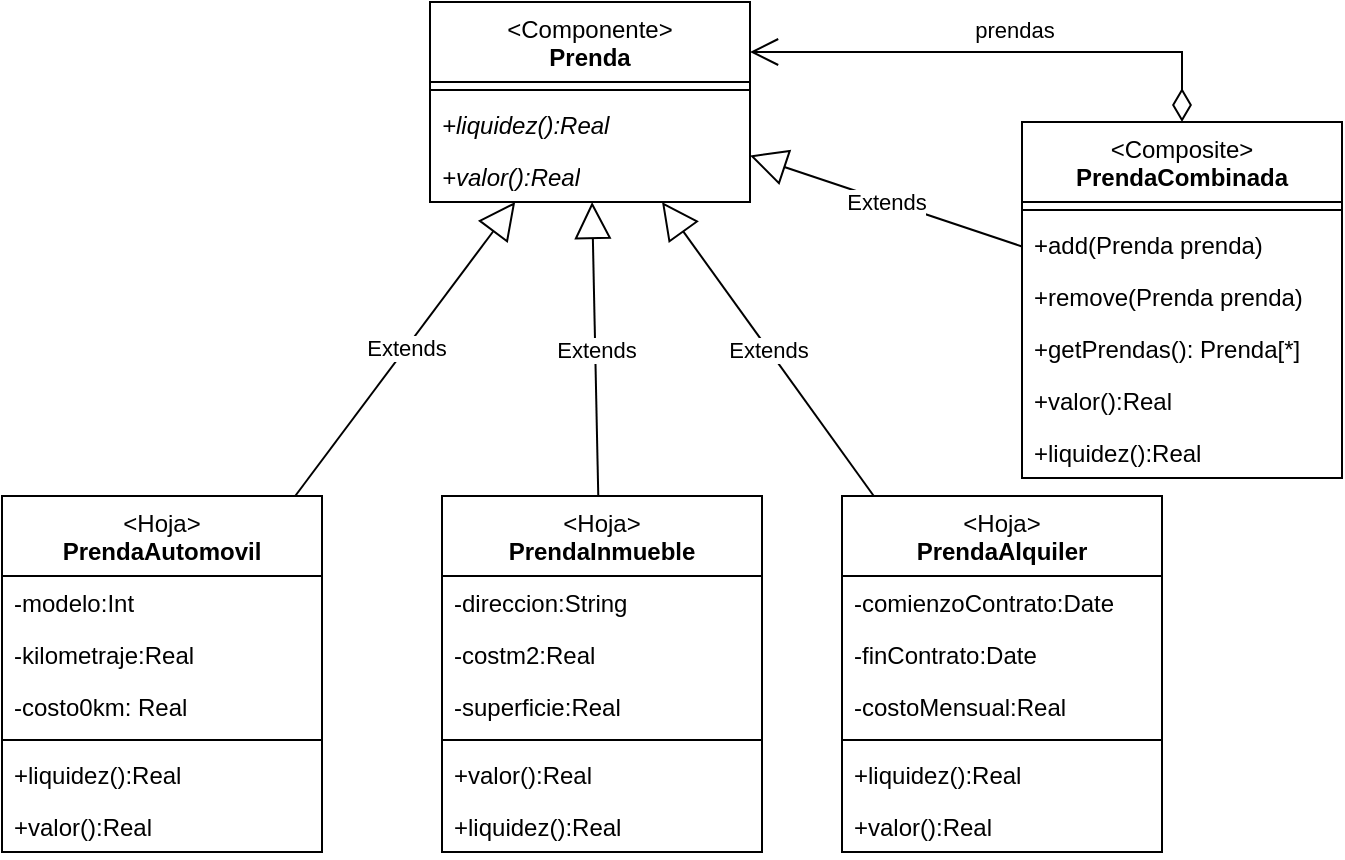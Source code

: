 <mxfile version="26.2.14">
  <diagram name="Página-1" id="3COqWzeirrXhM82AAY_h">
    <mxGraphModel dx="1281" dy="535" grid="1" gridSize="10" guides="1" tooltips="1" connect="1" arrows="1" fold="1" page="1" pageScale="1" pageWidth="827" pageHeight="1169" math="0" shadow="0">
      <root>
        <mxCell id="0" />
        <mxCell id="1" parent="0" />
        <mxCell id="4pZjYHKAmYX6HM7Lzdpl-1" value="&lt;span style=&quot;font-weight: 400;&quot;&gt;&amp;lt;Hoja&amp;gt;&lt;/span&gt;&lt;br&gt;PrendaAlquiler" style="swimlane;fontStyle=1;align=center;verticalAlign=top;childLayout=stackLayout;horizontal=1;startSize=40;horizontalStack=0;resizeParent=1;resizeParentMax=0;resizeLast=0;collapsible=1;marginBottom=0;whiteSpace=wrap;html=1;" vertex="1" parent="1">
          <mxGeometry x="540" y="407" width="160" height="178" as="geometry" />
        </mxCell>
        <mxCell id="4pZjYHKAmYX6HM7Lzdpl-44" value="-comienzoContrato:Date" style="text;strokeColor=none;fillColor=none;align=left;verticalAlign=top;spacingLeft=4;spacingRight=4;overflow=hidden;rotatable=0;points=[[0,0.5],[1,0.5]];portConstraint=eastwest;whiteSpace=wrap;html=1;fontStyle=0" vertex="1" parent="4pZjYHKAmYX6HM7Lzdpl-1">
          <mxGeometry y="40" width="160" height="26" as="geometry" />
        </mxCell>
        <mxCell id="4pZjYHKAmYX6HM7Lzdpl-45" value="-finContrato:Date" style="text;strokeColor=none;fillColor=none;align=left;verticalAlign=top;spacingLeft=4;spacingRight=4;overflow=hidden;rotatable=0;points=[[0,0.5],[1,0.5]];portConstraint=eastwest;whiteSpace=wrap;html=1;fontStyle=0" vertex="1" parent="4pZjYHKAmYX6HM7Lzdpl-1">
          <mxGeometry y="66" width="160" height="26" as="geometry" />
        </mxCell>
        <mxCell id="4pZjYHKAmYX6HM7Lzdpl-46" value="-costoMensual:Real" style="text;strokeColor=none;fillColor=none;align=left;verticalAlign=top;spacingLeft=4;spacingRight=4;overflow=hidden;rotatable=0;points=[[0,0.5],[1,0.5]];portConstraint=eastwest;whiteSpace=wrap;html=1;fontStyle=0" vertex="1" parent="4pZjYHKAmYX6HM7Lzdpl-1">
          <mxGeometry y="92" width="160" height="26" as="geometry" />
        </mxCell>
        <mxCell id="4pZjYHKAmYX6HM7Lzdpl-3" value="" style="line;strokeWidth=1;fillColor=none;align=left;verticalAlign=middle;spacingTop=-1;spacingLeft=3;spacingRight=3;rotatable=0;labelPosition=right;points=[];portConstraint=eastwest;strokeColor=inherit;" vertex="1" parent="4pZjYHKAmYX6HM7Lzdpl-1">
          <mxGeometry y="118" width="160" height="8" as="geometry" />
        </mxCell>
        <mxCell id="4pZjYHKAmYX6HM7Lzdpl-31" value="+liquidez():Real" style="text;strokeColor=none;fillColor=none;align=left;verticalAlign=top;spacingLeft=4;spacingRight=4;overflow=hidden;rotatable=0;points=[[0,0.5],[1,0.5]];portConstraint=eastwest;whiteSpace=wrap;html=1;fontStyle=0" vertex="1" parent="4pZjYHKAmYX6HM7Lzdpl-1">
          <mxGeometry y="126" width="160" height="26" as="geometry" />
        </mxCell>
        <mxCell id="4pZjYHKAmYX6HM7Lzdpl-32" value="+valor():Real" style="text;strokeColor=none;fillColor=none;align=left;verticalAlign=top;spacingLeft=4;spacingRight=4;overflow=hidden;rotatable=0;points=[[0,0.5],[1,0.5]];portConstraint=eastwest;whiteSpace=wrap;html=1;fontStyle=0" vertex="1" parent="4pZjYHKAmYX6HM7Lzdpl-1">
          <mxGeometry y="152" width="160" height="26" as="geometry" />
        </mxCell>
        <mxCell id="4pZjYHKAmYX6HM7Lzdpl-5" value="&lt;span style=&quot;font-weight: 400;&quot;&gt;&amp;lt;Hoja&amp;gt;&lt;/span&gt;&lt;br&gt;PrendaInmueble" style="swimlane;fontStyle=1;align=center;verticalAlign=top;childLayout=stackLayout;horizontal=1;startSize=40;horizontalStack=0;resizeParent=1;resizeParentMax=0;resizeLast=0;collapsible=1;marginBottom=0;whiteSpace=wrap;html=1;" vertex="1" parent="1">
          <mxGeometry x="340" y="407" width="160" height="178" as="geometry" />
        </mxCell>
        <mxCell id="4pZjYHKAmYX6HM7Lzdpl-50" value="-direccion:String" style="text;strokeColor=none;fillColor=none;align=left;verticalAlign=top;spacingLeft=4;spacingRight=4;overflow=hidden;rotatable=0;points=[[0,0.5],[1,0.5]];portConstraint=eastwest;whiteSpace=wrap;html=1;fontStyle=0" vertex="1" parent="4pZjYHKAmYX6HM7Lzdpl-5">
          <mxGeometry y="40" width="160" height="26" as="geometry" />
        </mxCell>
        <mxCell id="4pZjYHKAmYX6HM7Lzdpl-52" value="-costm2:Real" style="text;strokeColor=none;fillColor=none;align=left;verticalAlign=top;spacingLeft=4;spacingRight=4;overflow=hidden;rotatable=0;points=[[0,0.5],[1,0.5]];portConstraint=eastwest;whiteSpace=wrap;html=1;fontStyle=0" vertex="1" parent="4pZjYHKAmYX6HM7Lzdpl-5">
          <mxGeometry y="66" width="160" height="26" as="geometry" />
        </mxCell>
        <mxCell id="4pZjYHKAmYX6HM7Lzdpl-51" value="-superficie:Real" style="text;strokeColor=none;fillColor=none;align=left;verticalAlign=top;spacingLeft=4;spacingRight=4;overflow=hidden;rotatable=0;points=[[0,0.5],[1,0.5]];portConstraint=eastwest;whiteSpace=wrap;html=1;fontStyle=0" vertex="1" parent="4pZjYHKAmYX6HM7Lzdpl-5">
          <mxGeometry y="92" width="160" height="26" as="geometry" />
        </mxCell>
        <mxCell id="4pZjYHKAmYX6HM7Lzdpl-7" value="" style="line;strokeWidth=1;fillColor=none;align=left;verticalAlign=middle;spacingTop=-1;spacingLeft=3;spacingRight=3;rotatable=0;labelPosition=right;points=[];portConstraint=eastwest;strokeColor=inherit;" vertex="1" parent="4pZjYHKAmYX6HM7Lzdpl-5">
          <mxGeometry y="118" width="160" height="8" as="geometry" />
        </mxCell>
        <mxCell id="4pZjYHKAmYX6HM7Lzdpl-34" value="+valor():Real" style="text;strokeColor=none;fillColor=none;align=left;verticalAlign=top;spacingLeft=4;spacingRight=4;overflow=hidden;rotatable=0;points=[[0,0.5],[1,0.5]];portConstraint=eastwest;whiteSpace=wrap;html=1;fontStyle=0" vertex="1" parent="4pZjYHKAmYX6HM7Lzdpl-5">
          <mxGeometry y="126" width="160" height="26" as="geometry" />
        </mxCell>
        <mxCell id="4pZjYHKAmYX6HM7Lzdpl-33" value="+liquidez():Real" style="text;strokeColor=none;fillColor=none;align=left;verticalAlign=top;spacingLeft=4;spacingRight=4;overflow=hidden;rotatable=0;points=[[0,0.5],[1,0.5]];portConstraint=eastwest;whiteSpace=wrap;html=1;fontStyle=0" vertex="1" parent="4pZjYHKAmYX6HM7Lzdpl-5">
          <mxGeometry y="152" width="160" height="26" as="geometry" />
        </mxCell>
        <mxCell id="4pZjYHKAmYX6HM7Lzdpl-9" value="&lt;span style=&quot;font-weight: 400;&quot;&gt;&amp;lt;Hoja&amp;gt;&lt;/span&gt;&lt;br&gt;PrendaAutomovil" style="swimlane;fontStyle=1;align=center;verticalAlign=top;childLayout=stackLayout;horizontal=1;startSize=40;horizontalStack=0;resizeParent=1;resizeParentMax=0;resizeLast=0;collapsible=1;marginBottom=0;whiteSpace=wrap;html=1;" vertex="1" parent="1">
          <mxGeometry x="120" y="407" width="160" height="178" as="geometry" />
        </mxCell>
        <mxCell id="4pZjYHKAmYX6HM7Lzdpl-41" value="-modelo:Int" style="text;strokeColor=none;fillColor=none;align=left;verticalAlign=top;spacingLeft=4;spacingRight=4;overflow=hidden;rotatable=0;points=[[0,0.5],[1,0.5]];portConstraint=eastwest;whiteSpace=wrap;html=1;fontStyle=0" vertex="1" parent="4pZjYHKAmYX6HM7Lzdpl-9">
          <mxGeometry y="40" width="160" height="26" as="geometry" />
        </mxCell>
        <mxCell id="4pZjYHKAmYX6HM7Lzdpl-42" value="-kilometraje:Real" style="text;strokeColor=none;fillColor=none;align=left;verticalAlign=top;spacingLeft=4;spacingRight=4;overflow=hidden;rotatable=0;points=[[0,0.5],[1,0.5]];portConstraint=eastwest;whiteSpace=wrap;html=1;fontStyle=0" vertex="1" parent="4pZjYHKAmYX6HM7Lzdpl-9">
          <mxGeometry y="66" width="160" height="26" as="geometry" />
        </mxCell>
        <mxCell id="4pZjYHKAmYX6HM7Lzdpl-43" value="-costo0km: Real" style="text;strokeColor=none;fillColor=none;align=left;verticalAlign=top;spacingLeft=4;spacingRight=4;overflow=hidden;rotatable=0;points=[[0,0.5],[1,0.5]];portConstraint=eastwest;whiteSpace=wrap;html=1;fontStyle=0" vertex="1" parent="4pZjYHKAmYX6HM7Lzdpl-9">
          <mxGeometry y="92" width="160" height="26" as="geometry" />
        </mxCell>
        <mxCell id="4pZjYHKAmYX6HM7Lzdpl-11" value="" style="line;strokeWidth=1;fillColor=none;align=left;verticalAlign=middle;spacingTop=-1;spacingLeft=3;spacingRight=3;rotatable=0;labelPosition=right;points=[];portConstraint=eastwest;strokeColor=inherit;" vertex="1" parent="4pZjYHKAmYX6HM7Lzdpl-9">
          <mxGeometry y="118" width="160" height="8" as="geometry" />
        </mxCell>
        <mxCell id="4pZjYHKAmYX6HM7Lzdpl-29" value="+liquidez():Real" style="text;strokeColor=none;fillColor=none;align=left;verticalAlign=top;spacingLeft=4;spacingRight=4;overflow=hidden;rotatable=0;points=[[0,0.5],[1,0.5]];portConstraint=eastwest;whiteSpace=wrap;html=1;fontStyle=0" vertex="1" parent="4pZjYHKAmYX6HM7Lzdpl-9">
          <mxGeometry y="126" width="160" height="26" as="geometry" />
        </mxCell>
        <mxCell id="4pZjYHKAmYX6HM7Lzdpl-30" value="+valor():Real" style="text;strokeColor=none;fillColor=none;align=left;verticalAlign=top;spacingLeft=4;spacingRight=4;overflow=hidden;rotatable=0;points=[[0,0.5],[1,0.5]];portConstraint=eastwest;whiteSpace=wrap;html=1;fontStyle=0" vertex="1" parent="4pZjYHKAmYX6HM7Lzdpl-9">
          <mxGeometry y="152" width="160" height="26" as="geometry" />
        </mxCell>
        <mxCell id="4pZjYHKAmYX6HM7Lzdpl-13" value="&lt;span style=&quot;font-weight: normal;&quot;&gt;&amp;lt;Composite&amp;gt;&lt;/span&gt;&lt;br&gt;PrendaCombinada" style="swimlane;fontStyle=1;align=center;verticalAlign=top;childLayout=stackLayout;horizontal=1;startSize=40;horizontalStack=0;resizeParent=1;resizeParentMax=0;resizeLast=0;collapsible=1;marginBottom=0;whiteSpace=wrap;html=1;" vertex="1" parent="1">
          <mxGeometry x="630" y="220" width="160" height="178" as="geometry" />
        </mxCell>
        <mxCell id="4pZjYHKAmYX6HM7Lzdpl-15" value="" style="line;strokeWidth=1;fillColor=none;align=left;verticalAlign=middle;spacingTop=-1;spacingLeft=3;spacingRight=3;rotatable=0;labelPosition=right;points=[];portConstraint=eastwest;strokeColor=inherit;" vertex="1" parent="4pZjYHKAmYX6HM7Lzdpl-13">
          <mxGeometry y="40" width="160" height="8" as="geometry" />
        </mxCell>
        <mxCell id="4pZjYHKAmYX6HM7Lzdpl-36" value="+add(Prenda prenda)" style="text;strokeColor=none;fillColor=none;align=left;verticalAlign=top;spacingLeft=4;spacingRight=4;overflow=hidden;rotatable=0;points=[[0,0.5],[1,0.5]];portConstraint=eastwest;whiteSpace=wrap;html=1;fontStyle=0" vertex="1" parent="4pZjYHKAmYX6HM7Lzdpl-13">
          <mxGeometry y="48" width="160" height="26" as="geometry" />
        </mxCell>
        <mxCell id="4pZjYHKAmYX6HM7Lzdpl-54" value="+remove(Prenda prenda)" style="text;strokeColor=none;fillColor=none;align=left;verticalAlign=top;spacingLeft=4;spacingRight=4;overflow=hidden;rotatable=0;points=[[0,0.5],[1,0.5]];portConstraint=eastwest;whiteSpace=wrap;html=1;fontStyle=0" vertex="1" parent="4pZjYHKAmYX6HM7Lzdpl-13">
          <mxGeometry y="74" width="160" height="26" as="geometry" />
        </mxCell>
        <mxCell id="4pZjYHKAmYX6HM7Lzdpl-55" value="+getPrendas(): Prenda[*]" style="text;strokeColor=none;fillColor=none;align=left;verticalAlign=top;spacingLeft=4;spacingRight=4;overflow=hidden;rotatable=0;points=[[0,0.5],[1,0.5]];portConstraint=eastwest;whiteSpace=wrap;html=1;fontStyle=0" vertex="1" parent="4pZjYHKAmYX6HM7Lzdpl-13">
          <mxGeometry y="100" width="160" height="26" as="geometry" />
        </mxCell>
        <mxCell id="4pZjYHKAmYX6HM7Lzdpl-53" value="+valor():Real" style="text;strokeColor=none;fillColor=none;align=left;verticalAlign=top;spacingLeft=4;spacingRight=4;overflow=hidden;rotatable=0;points=[[0,0.5],[1,0.5]];portConstraint=eastwest;whiteSpace=wrap;html=1;fontStyle=0" vertex="1" parent="4pZjYHKAmYX6HM7Lzdpl-13">
          <mxGeometry y="126" width="160" height="26" as="geometry" />
        </mxCell>
        <mxCell id="4pZjYHKAmYX6HM7Lzdpl-35" value="+liquidez():Real" style="text;strokeColor=none;fillColor=none;align=left;verticalAlign=top;spacingLeft=4;spacingRight=4;overflow=hidden;rotatable=0;points=[[0,0.5],[1,0.5]];portConstraint=eastwest;whiteSpace=wrap;html=1;fontStyle=0" vertex="1" parent="4pZjYHKAmYX6HM7Lzdpl-13">
          <mxGeometry y="152" width="160" height="26" as="geometry" />
        </mxCell>
        <mxCell id="4pZjYHKAmYX6HM7Lzdpl-17" value="&lt;span style=&quot;font-weight: normal;&quot;&gt;&amp;lt;Componente&amp;gt;&lt;/span&gt;&lt;br&gt;Prenda" style="swimlane;fontStyle=1;align=center;verticalAlign=top;childLayout=stackLayout;horizontal=1;startSize=40;horizontalStack=0;resizeParent=1;resizeParentMax=0;resizeLast=0;collapsible=1;marginBottom=0;whiteSpace=wrap;html=1;" vertex="1" parent="1">
          <mxGeometry x="334" y="160" width="160" height="100" as="geometry" />
        </mxCell>
        <mxCell id="4pZjYHKAmYX6HM7Lzdpl-19" value="" style="line;strokeWidth=1;fillColor=none;align=left;verticalAlign=middle;spacingTop=-1;spacingLeft=3;spacingRight=3;rotatable=0;labelPosition=right;points=[];portConstraint=eastwest;strokeColor=inherit;" vertex="1" parent="4pZjYHKAmYX6HM7Lzdpl-17">
          <mxGeometry y="40" width="160" height="8" as="geometry" />
        </mxCell>
        <mxCell id="4pZjYHKAmYX6HM7Lzdpl-20" value="+liquidez():Real" style="text;strokeColor=none;fillColor=none;align=left;verticalAlign=top;spacingLeft=4;spacingRight=4;overflow=hidden;rotatable=0;points=[[0,0.5],[1,0.5]];portConstraint=eastwest;whiteSpace=wrap;html=1;fontStyle=2" vertex="1" parent="4pZjYHKAmYX6HM7Lzdpl-17">
          <mxGeometry y="48" width="160" height="26" as="geometry" />
        </mxCell>
        <mxCell id="4pZjYHKAmYX6HM7Lzdpl-28" value="+valor():Real" style="text;strokeColor=none;fillColor=none;align=left;verticalAlign=top;spacingLeft=4;spacingRight=4;overflow=hidden;rotatable=0;points=[[0,0.5],[1,0.5]];portConstraint=eastwest;whiteSpace=wrap;html=1;fontStyle=2" vertex="1" parent="4pZjYHKAmYX6HM7Lzdpl-17">
          <mxGeometry y="74" width="160" height="26" as="geometry" />
        </mxCell>
        <mxCell id="4pZjYHKAmYX6HM7Lzdpl-21" value="Extends" style="endArrow=block;endSize=16;endFill=0;html=1;rounded=0;" edge="1" parent="1" source="4pZjYHKAmYX6HM7Lzdpl-9" target="4pZjYHKAmYX6HM7Lzdpl-17">
          <mxGeometry width="160" relative="1" as="geometry">
            <mxPoint x="330" y="280" as="sourcePoint" />
            <mxPoint x="490" y="280" as="targetPoint" />
          </mxGeometry>
        </mxCell>
        <mxCell id="4pZjYHKAmYX6HM7Lzdpl-22" value="Extends" style="endArrow=block;endSize=16;endFill=0;html=1;rounded=0;" edge="1" parent="1" source="4pZjYHKAmYX6HM7Lzdpl-1" target="4pZjYHKAmYX6HM7Lzdpl-17">
          <mxGeometry width="160" relative="1" as="geometry">
            <mxPoint x="272" y="340" as="sourcePoint" />
            <mxPoint x="372" y="256" as="targetPoint" />
          </mxGeometry>
        </mxCell>
        <mxCell id="4pZjYHKAmYX6HM7Lzdpl-23" value="Extends" style="endArrow=block;endSize=16;endFill=0;html=1;rounded=0;" edge="1" parent="1" source="4pZjYHKAmYX6HM7Lzdpl-5" target="4pZjYHKAmYX6HM7Lzdpl-17">
          <mxGeometry width="160" relative="1" as="geometry">
            <mxPoint x="424" y="340" as="sourcePoint" />
            <mxPoint x="424" y="256" as="targetPoint" />
          </mxGeometry>
        </mxCell>
        <mxCell id="4pZjYHKAmYX6HM7Lzdpl-24" value="Extends" style="endArrow=block;endSize=16;endFill=0;html=1;rounded=0;" edge="1" parent="1" source="4pZjYHKAmYX6HM7Lzdpl-13" target="4pZjYHKAmYX6HM7Lzdpl-17">
          <mxGeometry width="160" relative="1" as="geometry">
            <mxPoint x="570" y="340" as="sourcePoint" />
            <mxPoint x="474" y="256" as="targetPoint" />
          </mxGeometry>
        </mxCell>
        <mxCell id="4pZjYHKAmYX6HM7Lzdpl-25" value="" style="endArrow=open;html=1;endSize=12;startArrow=diamondThin;startSize=14;startFill=0;align=left;verticalAlign=bottom;rounded=0;entryX=1;entryY=0.25;entryDx=0;entryDy=0;edgeStyle=orthogonalEdgeStyle;exitX=0.5;exitY=0;exitDx=0;exitDy=0;" edge="1" parent="1" source="4pZjYHKAmYX6HM7Lzdpl-13" target="4pZjYHKAmYX6HM7Lzdpl-17">
          <mxGeometry x="-0.448" y="9" relative="1" as="geometry">
            <mxPoint x="330" y="280" as="sourcePoint" />
            <mxPoint x="490" y="280" as="targetPoint" />
            <mxPoint as="offset" />
          </mxGeometry>
        </mxCell>
        <mxCell id="4pZjYHKAmYX6HM7Lzdpl-27" value="prendas" style="edgeLabel;html=1;align=center;verticalAlign=middle;resizable=0;points=[];" vertex="1" connectable="0" parent="4pZjYHKAmYX6HM7Lzdpl-25">
          <mxGeometry x="-0.466" y="13" relative="1" as="geometry">
            <mxPoint x="-52" y="-24" as="offset" />
          </mxGeometry>
        </mxCell>
      </root>
    </mxGraphModel>
  </diagram>
</mxfile>
